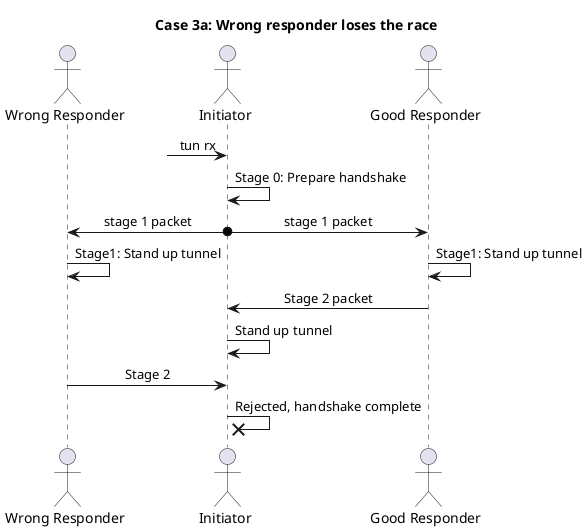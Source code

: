 @startuml
title Case 3a: Wrong responder loses the race

!pragma teoz true
skinparam sequenceMessageAlign center

actor "Wrong Responder" as rw
actor Initiator as i
actor "Good Responder" as rg

?-> i: tun rx
i -> i: Stage 0: Prepare handshake

i o-> rw: stage 1 packet
& i o-> rg: stage 1 packet

rg -> rg: Stage1: Stand up tunnel
& rw -> rw: Stage1: Stand up tunnel

rg -> i: Stage 2 packet
i -> i: Stand up tunnel

rw -> i: Stage 2
i ->x i: Rejected, handshake complete

@enduml
